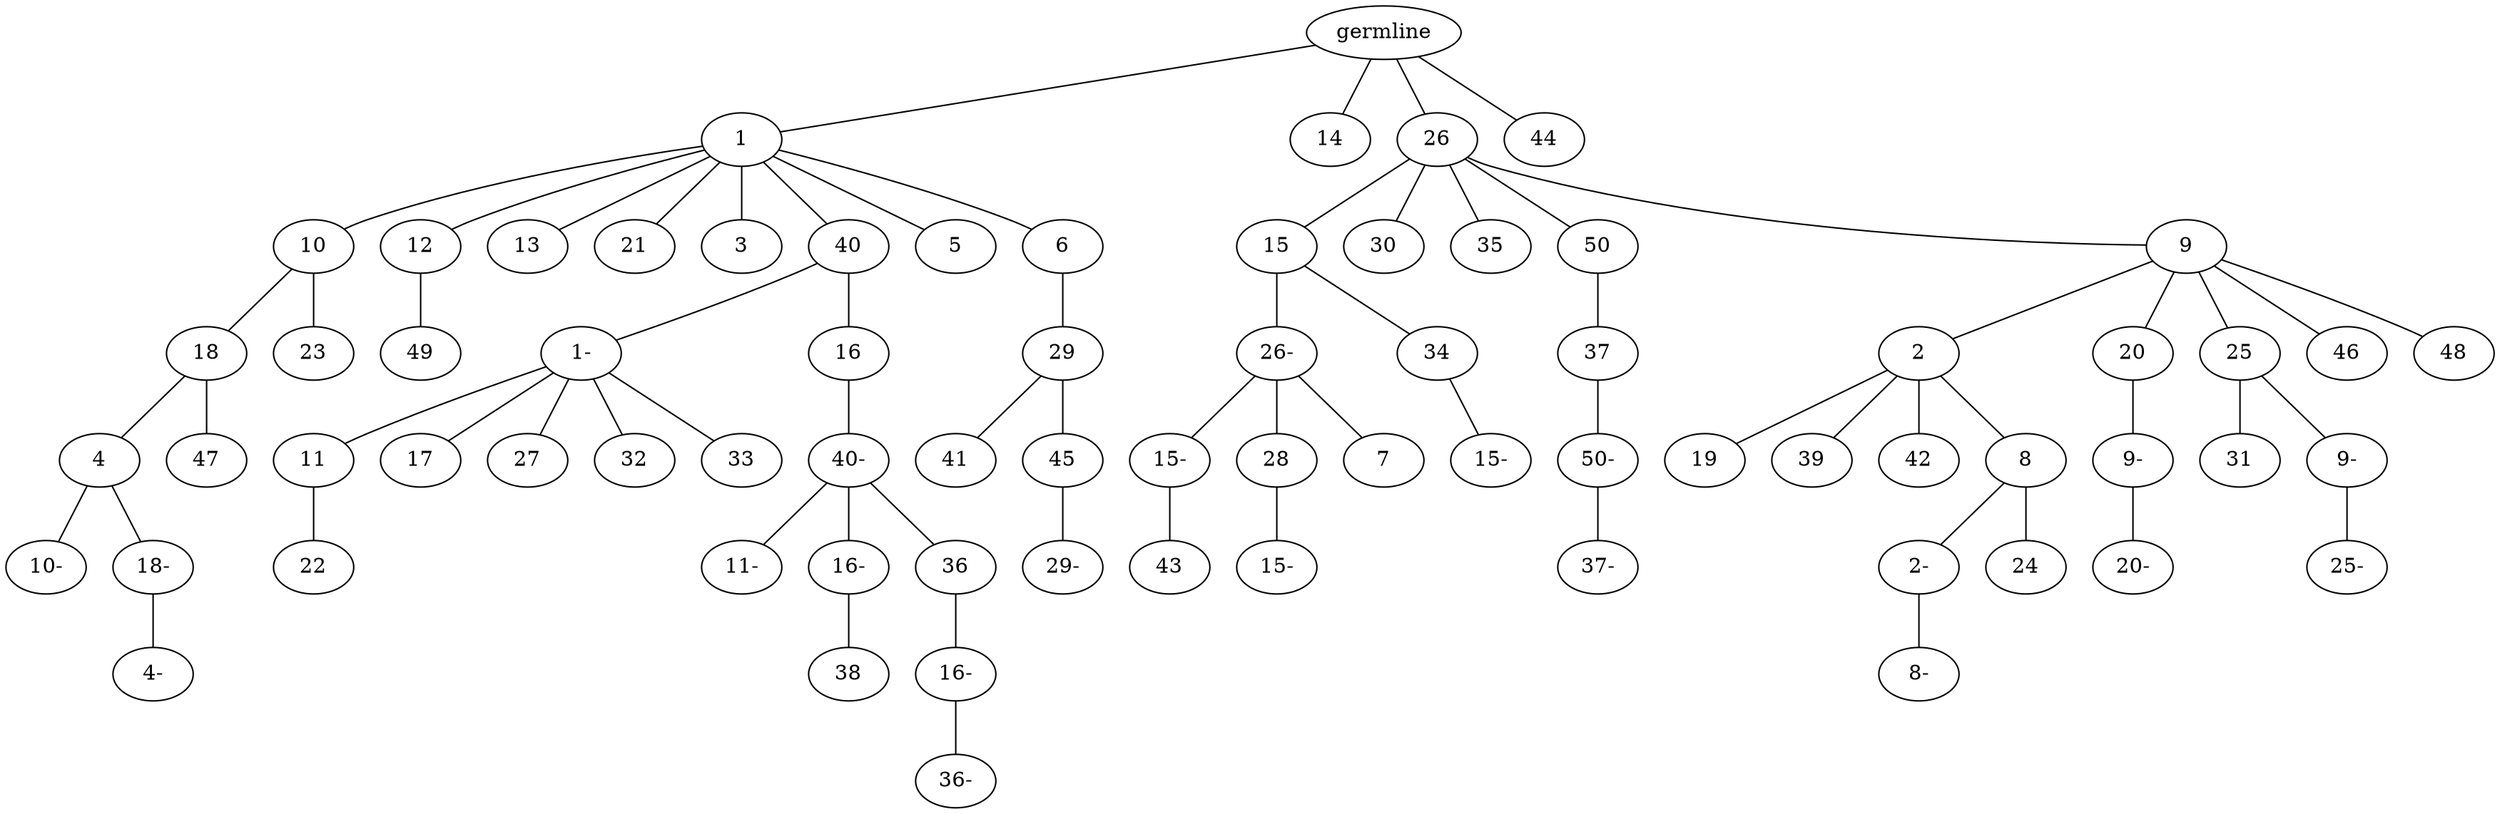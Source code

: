graph tree {
    "140029073861936" [label="germline"];
    "140029076634496" [label="1"];
    "140029076633152" [label="10"];
    "140029076633968" [label="18"];
    "140029076634640" [label="4"];
    "140029076634928" [label="10-"];
    "140029076634736" [label="18-"];
    "140029076635024" [label="4-"];
    "140029076634688" [label="47"];
    "140029076634256" [label="23"];
    "140029076634112" [label="12"];
    "140029076635120" [label="49"];
    "140029076634976" [label="13"];
    "140029076635168" [label="21"];
    "140029077574272" [label="3"];
    "140029077574224" [label="40"];
    "140029077573696" [label="1-"];
    "140029077574416" [label="11"];
    "140029077574848" [label="22"];
    "140029077575376" [label="17"];
    "140029077574176" [label="27"];
    "140029077575136" [label="32"];
    "140029077575232" [label="33"];
    "140029077575952" [label="16"];
    "140029077575040" [label="40-"];
    "140029077575616" [label="11-"];
    "140029077575472" [label="16-"];
    "140029077575760" [label="38"];
    "140029077576816" [label="36"];
    "140029077576336" [label="16-"];
    "140029077576720" [label="36-"];
    "140029077576096" [label="5"];
    "140029076591616" [label="6"];
    "140029076593536" [label="29"];
    "140029076594448" [label="41"];
    "140029076594256" [label="45"];
    "140029069090928" [label="29-"];
    "140029076633680" [label="14"];
    "140029077576960" [label="26"];
    "140029077577200" [label="15"];
    "140029077729632" [label="26-"];
    "140029077729728" [label="15-"];
    "140029077730208" [label="43"];
    "140029077730736" [label="28"];
    "140029077730352" [label="15-"];
    "140029077730928" [label="7"];
    "140029077731312" [label="34"];
    "140029077730640" [label="15-"];
    "140029077577488" [label="30"];
    "140029069009008" [label="35"];
    "140029077731216" [label="50"];
    "140029077731168" [label="37"];
    "140029077731360" [label="50-"];
    "140029077731648" [label="37-"];
    "140029077731504" [label="9"];
    "140029077730976" [label="2"];
    "140029077732608" [label="19"];
    "140029077732512" [label="39"];
    "140029077732416" [label="42"];
    "140029077732944" [label="8"];
    "140029077733280" [label="2-"];
    "140029069009104" [label="8-"];
    "140029069009488" [label="24"];
    "140029077731024" [label="20"];
    "140029077731936" [label="9-"];
    "140029077732080" [label="20-"];
    "140029077732272" [label="25"];
    "140029069009200" [label="31"];
    "140029069009776" [label="9-"];
    "140029069009392" [label="25-"];
    "140029077732704" [label="46"];
    "140029069010784" [label="48"];
    "140029077577344" [label="44"];
    "140029073861936" -- "140029076634496";
    "140029073861936" -- "140029076633680";
    "140029073861936" -- "140029077576960";
    "140029073861936" -- "140029077577344";
    "140029076634496" -- "140029076633152";
    "140029076634496" -- "140029076634112";
    "140029076634496" -- "140029076634976";
    "140029076634496" -- "140029076635168";
    "140029076634496" -- "140029077574272";
    "140029076634496" -- "140029077574224";
    "140029076634496" -- "140029077576096";
    "140029076634496" -- "140029076591616";
    "140029076633152" -- "140029076633968";
    "140029076633152" -- "140029076634256";
    "140029076633968" -- "140029076634640";
    "140029076633968" -- "140029076634688";
    "140029076634640" -- "140029076634928";
    "140029076634640" -- "140029076634736";
    "140029076634736" -- "140029076635024";
    "140029076634112" -- "140029076635120";
    "140029077574224" -- "140029077573696";
    "140029077574224" -- "140029077575952";
    "140029077573696" -- "140029077574416";
    "140029077573696" -- "140029077575376";
    "140029077573696" -- "140029077574176";
    "140029077573696" -- "140029077575136";
    "140029077573696" -- "140029077575232";
    "140029077574416" -- "140029077574848";
    "140029077575952" -- "140029077575040";
    "140029077575040" -- "140029077575616";
    "140029077575040" -- "140029077575472";
    "140029077575040" -- "140029077576816";
    "140029077575472" -- "140029077575760";
    "140029077576816" -- "140029077576336";
    "140029077576336" -- "140029077576720";
    "140029076591616" -- "140029076593536";
    "140029076593536" -- "140029076594448";
    "140029076593536" -- "140029076594256";
    "140029076594256" -- "140029069090928";
    "140029077576960" -- "140029077577200";
    "140029077576960" -- "140029077577488";
    "140029077576960" -- "140029069009008";
    "140029077576960" -- "140029077731216";
    "140029077576960" -- "140029077731504";
    "140029077577200" -- "140029077729632";
    "140029077577200" -- "140029077731312";
    "140029077729632" -- "140029077729728";
    "140029077729632" -- "140029077730736";
    "140029077729632" -- "140029077730928";
    "140029077729728" -- "140029077730208";
    "140029077730736" -- "140029077730352";
    "140029077731312" -- "140029077730640";
    "140029077731216" -- "140029077731168";
    "140029077731168" -- "140029077731360";
    "140029077731360" -- "140029077731648";
    "140029077731504" -- "140029077730976";
    "140029077731504" -- "140029077731024";
    "140029077731504" -- "140029077732272";
    "140029077731504" -- "140029077732704";
    "140029077731504" -- "140029069010784";
    "140029077730976" -- "140029077732608";
    "140029077730976" -- "140029077732512";
    "140029077730976" -- "140029077732416";
    "140029077730976" -- "140029077732944";
    "140029077732944" -- "140029077733280";
    "140029077732944" -- "140029069009488";
    "140029077733280" -- "140029069009104";
    "140029077731024" -- "140029077731936";
    "140029077731936" -- "140029077732080";
    "140029077732272" -- "140029069009200";
    "140029077732272" -- "140029069009776";
    "140029069009776" -- "140029069009392";
}
